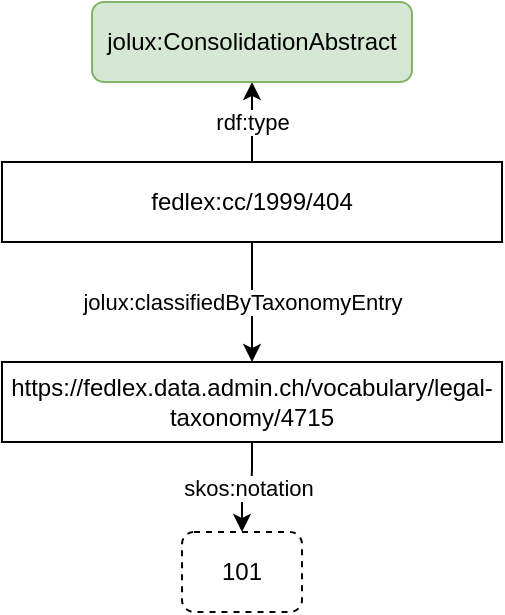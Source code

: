 <mxfile>
    <diagram id="UD7f_GDpLrzFLFT0o44G" name="Page-1">
        <mxGraphModel dx="796" dy="893" grid="1" gridSize="10" guides="1" tooltips="1" connect="1" arrows="1" fold="1" page="1" pageScale="1" pageWidth="850" pageHeight="1100" math="0" shadow="0">
            <root>
                <mxCell id="0"/>
                <mxCell id="1" parent="0"/>
                <mxCell id="2" style="edgeStyle=orthogonalEdgeStyle;html=1;exitX=0.5;exitY=0;exitDx=0;exitDy=0;entryX=0.5;entryY=1;entryDx=0;entryDy=0;" parent="1" source="4" target="5" edge="1">
                    <mxGeometry relative="1" as="geometry"/>
                </mxCell>
                <mxCell id="3" value="&lt;div&gt;rdf:type&lt;/div&gt;" style="edgeLabel;html=1;align=center;verticalAlign=middle;resizable=0;points=[];" parent="2" vertex="1" connectable="0">
                    <mxGeometry relative="1" as="geometry">
                        <mxPoint as="offset"/>
                    </mxGeometry>
                </mxCell>
                <mxCell id="16" style="edgeStyle=none;html=1;entryX=0.5;entryY=0;entryDx=0;entryDy=0;" parent="1" source="4" target="14" edge="1">
                    <mxGeometry relative="1" as="geometry"/>
                </mxCell>
                <mxCell id="4" value="fedlex:cc/1999/404" style="rounded=0;whiteSpace=wrap;html=1;" parent="1" vertex="1">
                    <mxGeometry x="80" y="160" width="250" height="40" as="geometry"/>
                </mxCell>
                <mxCell id="5" value="jolux:ConsolidationAbstract" style="rounded=1;whiteSpace=wrap;html=1;fillColor=#d5e8d4;strokeColor=#82b366;" parent="1" vertex="1">
                    <mxGeometry x="125" y="80" width="160" height="40" as="geometry"/>
                </mxCell>
                <mxCell id="13" value="jolux:classifiedByTaxonomyEntry" style="edgeLabel;html=1;align=center;verticalAlign=middle;resizable=0;points=[];" parent="1" vertex="1" connectable="0">
                    <mxGeometry x="200" y="230" as="geometry"/>
                </mxCell>
                <mxCell id="22" value="skos:notation" style="edgeStyle=orthogonalEdgeStyle;html=1;entryX=0.5;entryY=0;entryDx=0;entryDy=0;" parent="1" source="14" target="24" edge="1">
                    <mxGeometry relative="1" as="geometry">
                        <mxPoint x="480" y="390" as="targetPoint"/>
                    </mxGeometry>
                </mxCell>
                <mxCell id="14" value="&lt;span style=&quot;&quot;&gt;&#9;&lt;/span&gt;https://fedlex.data.admin.ch/vocabulary/legal-taxonomy/4715" style="rounded=0;whiteSpace=wrap;html=1;" parent="1" vertex="1">
                    <mxGeometry x="80" y="260" width="250" height="40" as="geometry"/>
                </mxCell>
                <mxCell id="24" value="101" style="rounded=1;whiteSpace=wrap;html=1;dashed=1;" parent="1" vertex="1">
                    <mxGeometry x="170" y="345" width="60" height="40" as="geometry"/>
                </mxCell>
            </root>
        </mxGraphModel>
    </diagram>
</mxfile>